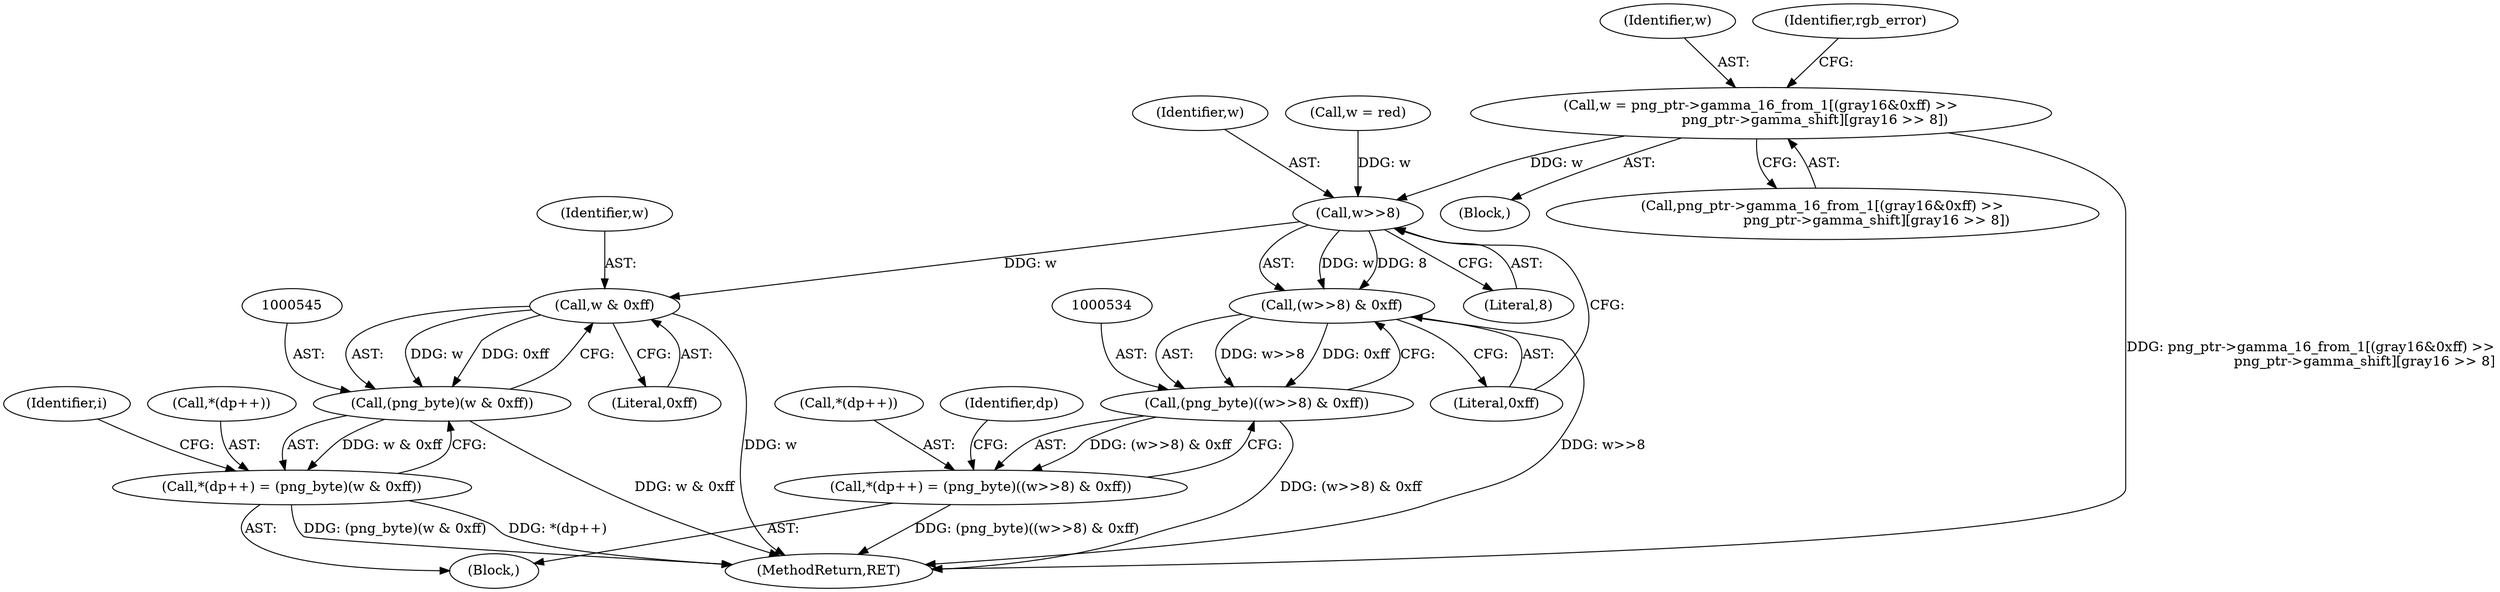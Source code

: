 digraph "0_Chrome_7f3d85b096f66870a15b37c2f40b219b2e292693_9@array" {
"1000509" [label="(Call,w = png_ptr->gamma_16_from_1[(gray16&0xff) >>\n                         png_ptr->gamma_shift][gray16 >> 8])"];
"1000536" [label="(Call,w>>8)"];
"1000535" [label="(Call,(w>>8) & 0xff)"];
"1000533" [label="(Call,(png_byte)((w>>8) & 0xff))"];
"1000529" [label="(Call,*(dp++) = (png_byte)((w>>8) & 0xff))"];
"1000546" [label="(Call,w & 0xff)"];
"1000544" [label="(Call,(png_byte)(w & 0xff))"];
"1000540" [label="(Call,*(dp++) = (png_byte)(w & 0xff))"];
"1000540" [label="(Call,*(dp++) = (png_byte)(w & 0xff))"];
"1000530" [label="(Call,*(dp++))"];
"1000539" [label="(Literal,0xff)"];
"1000547" [label="(Identifier,w)"];
"1000548" [label="(Literal,0xff)"];
"1000436" [label="(Block,)"];
"1000370" [label="(Identifier,i)"];
"1000543" [label="(Identifier,dp)"];
"1000510" [label="(Identifier,w)"];
"1000529" [label="(Call,*(dp++) = (png_byte)((w>>8) & 0xff))"];
"1000509" [label="(Call,w = png_ptr->gamma_16_from_1[(gray16&0xff) >>\n                         png_ptr->gamma_shift][gray16 >> 8])"];
"1000536" [label="(Call,w>>8)"];
"1000537" [label="(Identifier,w)"];
"1000511" [label="(Call,png_ptr->gamma_16_from_1[(gray16&0xff) >>\n                         png_ptr->gamma_shift][gray16 >> 8])"];
"1000535" [label="(Call,(w>>8) & 0xff)"];
"1000527" [label="(Identifier,rgb_error)"];
"1000533" [label="(Call,(png_byte)((w>>8) & 0xff))"];
"1001252" [label="(MethodReturn,RET)"];
"1000544" [label="(Call,(png_byte)(w & 0xff))"];
"1000432" [label="(Call,w = red)"];
"1000538" [label="(Literal,8)"];
"1000546" [label="(Call,w & 0xff)"];
"1000371" [label="(Block,)"];
"1000541" [label="(Call,*(dp++))"];
"1000509" -> "1000436"  [label="AST: "];
"1000509" -> "1000511"  [label="CFG: "];
"1000510" -> "1000509"  [label="AST: "];
"1000511" -> "1000509"  [label="AST: "];
"1000527" -> "1000509"  [label="CFG: "];
"1000509" -> "1001252"  [label="DDG: png_ptr->gamma_16_from_1[(gray16&0xff) >>\n                         png_ptr->gamma_shift][gray16 >> 8]"];
"1000509" -> "1000536"  [label="DDG: w"];
"1000536" -> "1000535"  [label="AST: "];
"1000536" -> "1000538"  [label="CFG: "];
"1000537" -> "1000536"  [label="AST: "];
"1000538" -> "1000536"  [label="AST: "];
"1000539" -> "1000536"  [label="CFG: "];
"1000536" -> "1000535"  [label="DDG: w"];
"1000536" -> "1000535"  [label="DDG: 8"];
"1000432" -> "1000536"  [label="DDG: w"];
"1000536" -> "1000546"  [label="DDG: w"];
"1000535" -> "1000533"  [label="AST: "];
"1000535" -> "1000539"  [label="CFG: "];
"1000539" -> "1000535"  [label="AST: "];
"1000533" -> "1000535"  [label="CFG: "];
"1000535" -> "1001252"  [label="DDG: w>>8"];
"1000535" -> "1000533"  [label="DDG: w>>8"];
"1000535" -> "1000533"  [label="DDG: 0xff"];
"1000533" -> "1000529"  [label="AST: "];
"1000534" -> "1000533"  [label="AST: "];
"1000529" -> "1000533"  [label="CFG: "];
"1000533" -> "1001252"  [label="DDG: (w>>8) & 0xff"];
"1000533" -> "1000529"  [label="DDG: (w>>8) & 0xff"];
"1000529" -> "1000371"  [label="AST: "];
"1000530" -> "1000529"  [label="AST: "];
"1000543" -> "1000529"  [label="CFG: "];
"1000529" -> "1001252"  [label="DDG: (png_byte)((w>>8) & 0xff)"];
"1000546" -> "1000544"  [label="AST: "];
"1000546" -> "1000548"  [label="CFG: "];
"1000547" -> "1000546"  [label="AST: "];
"1000548" -> "1000546"  [label="AST: "];
"1000544" -> "1000546"  [label="CFG: "];
"1000546" -> "1001252"  [label="DDG: w"];
"1000546" -> "1000544"  [label="DDG: w"];
"1000546" -> "1000544"  [label="DDG: 0xff"];
"1000544" -> "1000540"  [label="AST: "];
"1000545" -> "1000544"  [label="AST: "];
"1000540" -> "1000544"  [label="CFG: "];
"1000544" -> "1001252"  [label="DDG: w & 0xff"];
"1000544" -> "1000540"  [label="DDG: w & 0xff"];
"1000540" -> "1000371"  [label="AST: "];
"1000541" -> "1000540"  [label="AST: "];
"1000370" -> "1000540"  [label="CFG: "];
"1000540" -> "1001252"  [label="DDG: (png_byte)(w & 0xff)"];
"1000540" -> "1001252"  [label="DDG: *(dp++)"];
}
